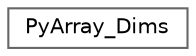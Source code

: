 digraph "Graphical Class Hierarchy"
{
 // LATEX_PDF_SIZE
  bgcolor="transparent";
  edge [fontname=Helvetica,fontsize=10,labelfontname=Helvetica,labelfontsize=10];
  node [fontname=Helvetica,fontsize=10,shape=box,height=0.2,width=0.4];
  rankdir="LR";
  Node0 [id="Node000000",label="PyArray_Dims",height=0.2,width=0.4,color="grey40", fillcolor="white", style="filled",URL="$d8/d3b/structPyArray__Dims.html",tooltip=" "];
}
